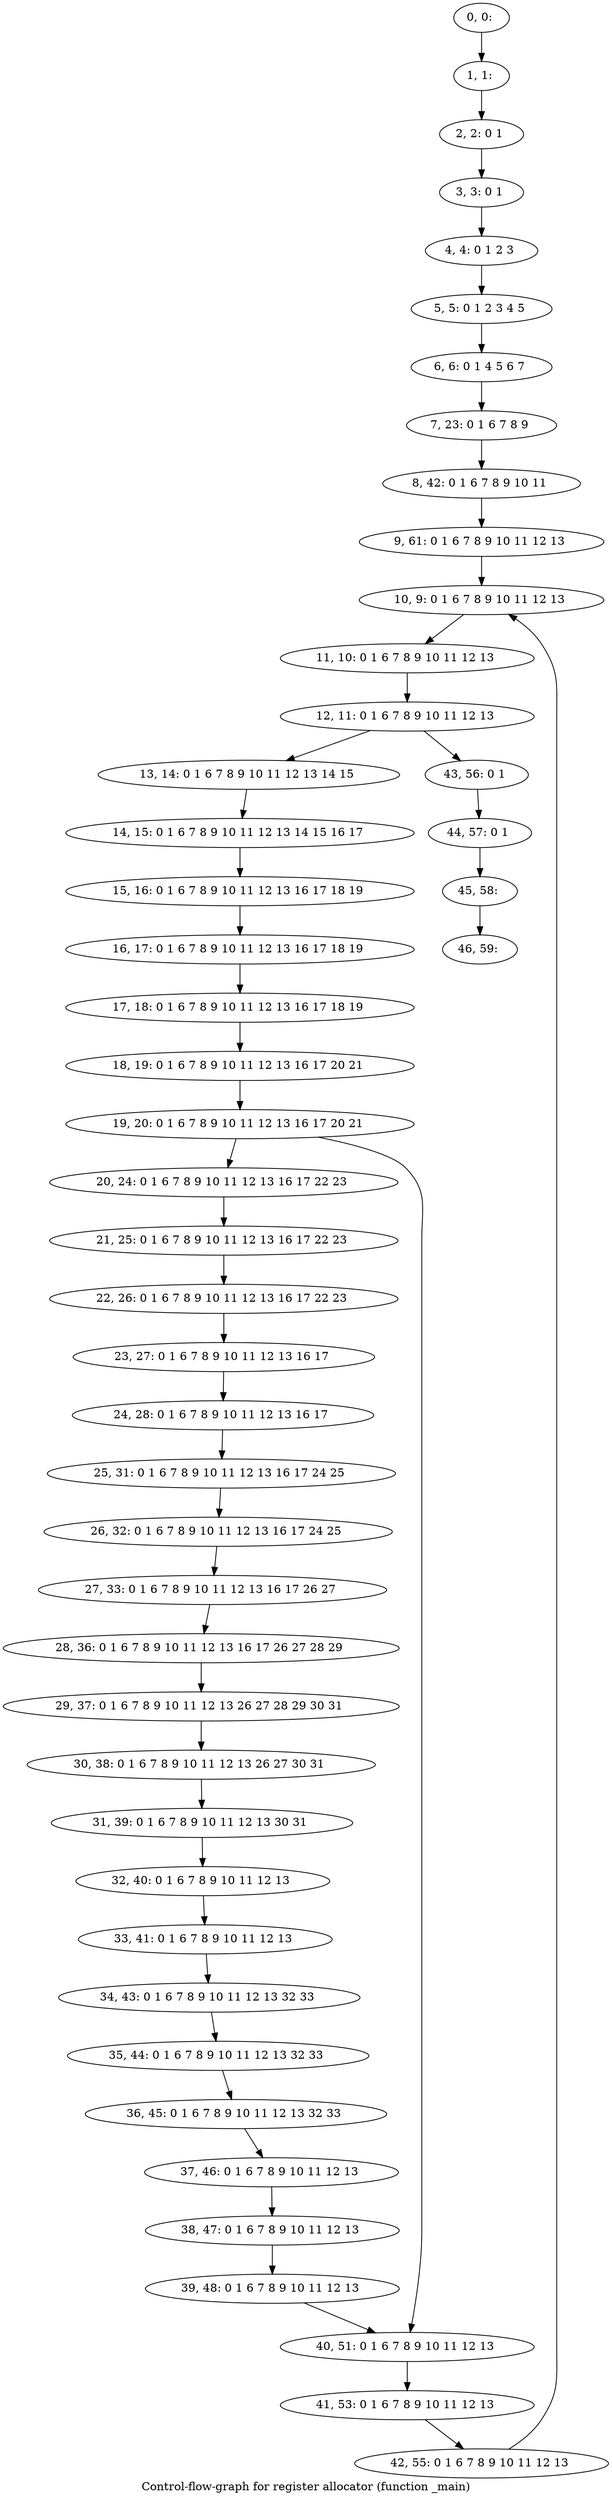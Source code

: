 digraph G {
graph [label="Control-flow-graph for register allocator (function _main)"]
0[label="0, 0: "];
1[label="1, 1: "];
2[label="2, 2: 0 1 "];
3[label="3, 3: 0 1 "];
4[label="4, 4: 0 1 2 3 "];
5[label="5, 5: 0 1 2 3 4 5 "];
6[label="6, 6: 0 1 4 5 6 7 "];
7[label="7, 23: 0 1 6 7 8 9 "];
8[label="8, 42: 0 1 6 7 8 9 10 11 "];
9[label="9, 61: 0 1 6 7 8 9 10 11 12 13 "];
10[label="10, 9: 0 1 6 7 8 9 10 11 12 13 "];
11[label="11, 10: 0 1 6 7 8 9 10 11 12 13 "];
12[label="12, 11: 0 1 6 7 8 9 10 11 12 13 "];
13[label="13, 14: 0 1 6 7 8 9 10 11 12 13 14 15 "];
14[label="14, 15: 0 1 6 7 8 9 10 11 12 13 14 15 16 17 "];
15[label="15, 16: 0 1 6 7 8 9 10 11 12 13 16 17 18 19 "];
16[label="16, 17: 0 1 6 7 8 9 10 11 12 13 16 17 18 19 "];
17[label="17, 18: 0 1 6 7 8 9 10 11 12 13 16 17 18 19 "];
18[label="18, 19: 0 1 6 7 8 9 10 11 12 13 16 17 20 21 "];
19[label="19, 20: 0 1 6 7 8 9 10 11 12 13 16 17 20 21 "];
20[label="20, 24: 0 1 6 7 8 9 10 11 12 13 16 17 22 23 "];
21[label="21, 25: 0 1 6 7 8 9 10 11 12 13 16 17 22 23 "];
22[label="22, 26: 0 1 6 7 8 9 10 11 12 13 16 17 22 23 "];
23[label="23, 27: 0 1 6 7 8 9 10 11 12 13 16 17 "];
24[label="24, 28: 0 1 6 7 8 9 10 11 12 13 16 17 "];
25[label="25, 31: 0 1 6 7 8 9 10 11 12 13 16 17 24 25 "];
26[label="26, 32: 0 1 6 7 8 9 10 11 12 13 16 17 24 25 "];
27[label="27, 33: 0 1 6 7 8 9 10 11 12 13 16 17 26 27 "];
28[label="28, 36: 0 1 6 7 8 9 10 11 12 13 16 17 26 27 28 29 "];
29[label="29, 37: 0 1 6 7 8 9 10 11 12 13 26 27 28 29 30 31 "];
30[label="30, 38: 0 1 6 7 8 9 10 11 12 13 26 27 30 31 "];
31[label="31, 39: 0 1 6 7 8 9 10 11 12 13 30 31 "];
32[label="32, 40: 0 1 6 7 8 9 10 11 12 13 "];
33[label="33, 41: 0 1 6 7 8 9 10 11 12 13 "];
34[label="34, 43: 0 1 6 7 8 9 10 11 12 13 32 33 "];
35[label="35, 44: 0 1 6 7 8 9 10 11 12 13 32 33 "];
36[label="36, 45: 0 1 6 7 8 9 10 11 12 13 32 33 "];
37[label="37, 46: 0 1 6 7 8 9 10 11 12 13 "];
38[label="38, 47: 0 1 6 7 8 9 10 11 12 13 "];
39[label="39, 48: 0 1 6 7 8 9 10 11 12 13 "];
40[label="40, 51: 0 1 6 7 8 9 10 11 12 13 "];
41[label="41, 53: 0 1 6 7 8 9 10 11 12 13 "];
42[label="42, 55: 0 1 6 7 8 9 10 11 12 13 "];
43[label="43, 56: 0 1 "];
44[label="44, 57: 0 1 "];
45[label="45, 58: "];
46[label="46, 59: "];
0->1 ;
1->2 ;
2->3 ;
3->4 ;
4->5 ;
5->6 ;
6->7 ;
7->8 ;
8->9 ;
9->10 ;
10->11 ;
11->12 ;
12->13 ;
12->43 ;
13->14 ;
14->15 ;
15->16 ;
16->17 ;
17->18 ;
18->19 ;
19->20 ;
19->40 ;
20->21 ;
21->22 ;
22->23 ;
23->24 ;
24->25 ;
25->26 ;
26->27 ;
27->28 ;
28->29 ;
29->30 ;
30->31 ;
31->32 ;
32->33 ;
33->34 ;
34->35 ;
35->36 ;
36->37 ;
37->38 ;
38->39 ;
39->40 ;
40->41 ;
41->42 ;
42->10 ;
43->44 ;
44->45 ;
45->46 ;
}
